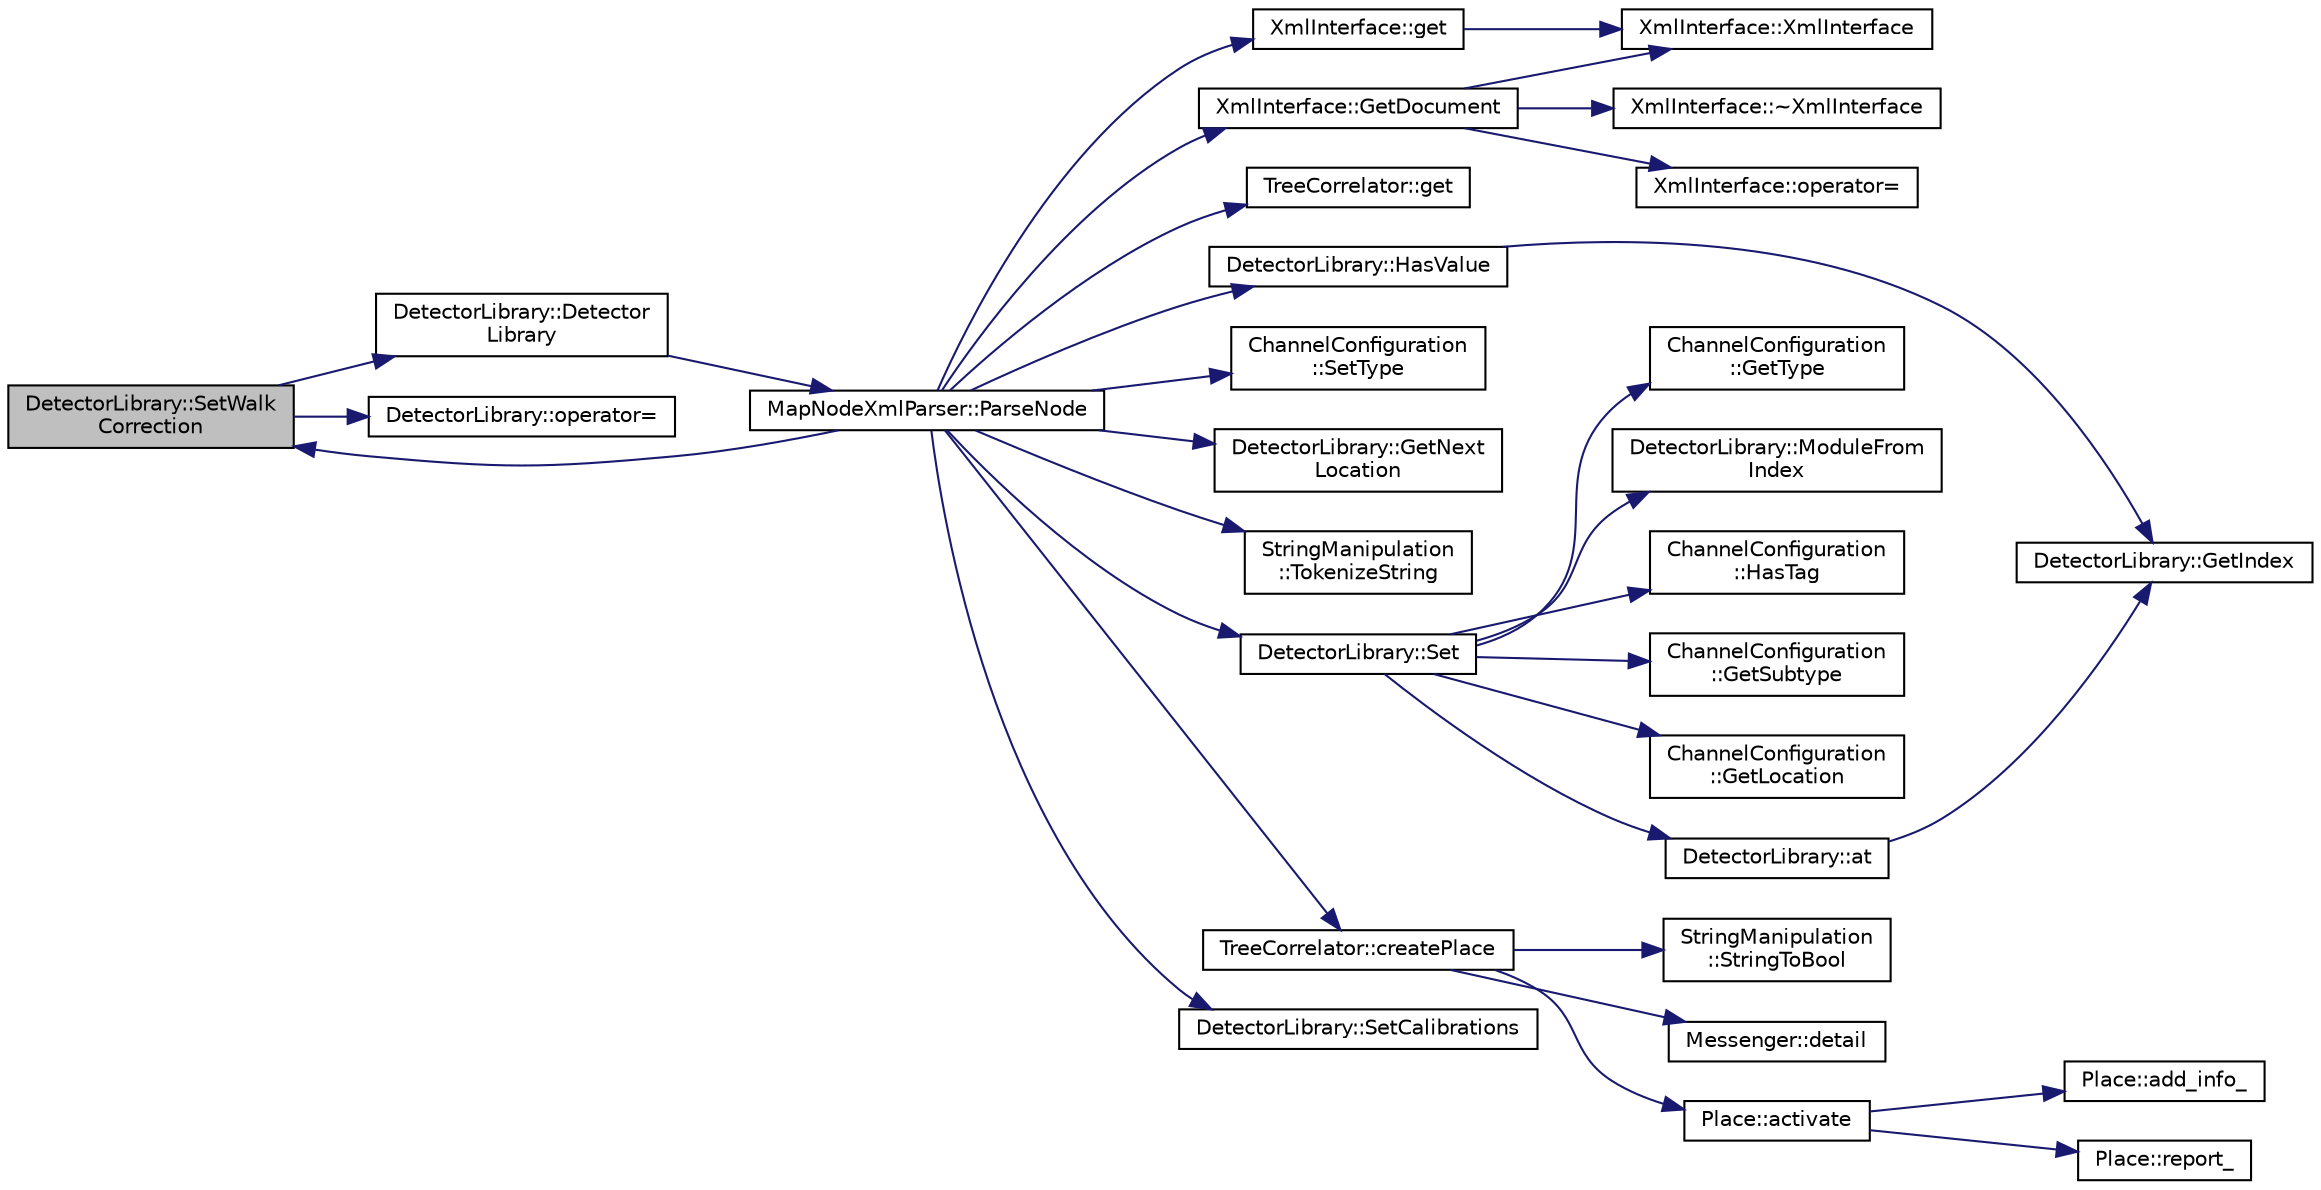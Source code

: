 digraph "DetectorLibrary::SetWalkCorrection"
{
  edge [fontname="Helvetica",fontsize="10",labelfontname="Helvetica",labelfontsize="10"];
  node [fontname="Helvetica",fontsize="10",shape=record];
  rankdir="LR";
  Node1 [label="DetectorLibrary::SetWalk\lCorrection",height=0.2,width=0.4,color="black", fillcolor="grey75", style="filled", fontcolor="black"];
  Node1 -> Node2 [color="midnightblue",fontsize="10",style="solid",fontname="Helvetica"];
  Node2 [label="DetectorLibrary::Detector\lLibrary",height=0.2,width=0.4,color="black", fillcolor="white", style="filled",URL="$dc/dbe/class_detector_library.html#a139f2413cf7d9890e32d87a0968b0fa2",tooltip="Default Constructor. "];
  Node2 -> Node3 [color="midnightblue",fontsize="10",style="solid",fontname="Helvetica"];
  Node3 [label="MapNodeXmlParser::ParseNode",height=0.2,width=0.4,color="black", fillcolor="white", style="filled",URL="$d1/d1c/class_map_node_xml_parser.html#ab0bb09c0943299b2a793d091efcae1bd"];
  Node3 -> Node4 [color="midnightblue",fontsize="10",style="solid",fontname="Helvetica"];
  Node4 [label="XmlInterface::get",height=0.2,width=0.4,color="black", fillcolor="white", style="filled",URL="$d1/df9/class_xml_interface.html#a5a437bc25ac0f9ecc65cdebf6c664ad0"];
  Node4 -> Node5 [color="midnightblue",fontsize="10",style="solid",fontname="Helvetica"];
  Node5 [label="XmlInterface::XmlInterface",height=0.2,width=0.4,color="black", fillcolor="white", style="filled",URL="$d1/df9/class_xml_interface.html#a9924d1a9f16987091b58c70ed13a5718"];
  Node3 -> Node6 [color="midnightblue",fontsize="10",style="solid",fontname="Helvetica"];
  Node6 [label="XmlInterface::GetDocument",height=0.2,width=0.4,color="black", fillcolor="white", style="filled",URL="$d1/df9/class_xml_interface.html#a3c935eddf6f5905cf461c1cef806e38a"];
  Node6 -> Node7 [color="midnightblue",fontsize="10",style="solid",fontname="Helvetica"];
  Node7 [label="XmlInterface::~XmlInterface",height=0.2,width=0.4,color="black", fillcolor="white", style="filled",URL="$d1/df9/class_xml_interface.html#a9326df5bd548bd9a40b62dee6a2e3025",tooltip="Default destructor that deletes the instance when its called. "];
  Node6 -> Node5 [color="midnightblue",fontsize="10",style="solid",fontname="Helvetica"];
  Node6 -> Node8 [color="midnightblue",fontsize="10",style="solid",fontname="Helvetica"];
  Node8 [label="XmlInterface::operator=",height=0.2,width=0.4,color="black", fillcolor="white", style="filled",URL="$d1/df9/class_xml_interface.html#ac853fae42b1b3446a00a0d37e50d670d",tooltip="copy constructor "];
  Node3 -> Node9 [color="midnightblue",fontsize="10",style="solid",fontname="Helvetica"];
  Node9 [label="TreeCorrelator::get",height=0.2,width=0.4,color="black", fillcolor="white", style="filled",URL="$d3/d2c/class_tree_correlator.html#a4f70fdbb0d6dead4212d8e926ce1755f"];
  Node3 -> Node10 [color="midnightblue",fontsize="10",style="solid",fontname="Helvetica"];
  Node10 [label="DetectorLibrary::HasValue",height=0.2,width=0.4,color="black", fillcolor="white", style="filled",URL="$dc/dbe/class_detector_library.html#ad31d4f3ce8f28645df931cf94f7aad9d"];
  Node10 -> Node11 [color="midnightblue",fontsize="10",style="solid",fontname="Helvetica"];
  Node11 [label="DetectorLibrary::GetIndex",height=0.2,width=0.4,color="black", fillcolor="white", style="filled",URL="$dc/dbe/class_detector_library.html#a90877646fc3c5c845baa0ff3643335d4"];
  Node3 -> Node12 [color="midnightblue",fontsize="10",style="solid",fontname="Helvetica"];
  Node12 [label="ChannelConfiguration\l::SetType",height=0.2,width=0.4,color="black", fillcolor="white", style="filled",URL="$d6/d20/class_channel_configuration.html#aaad3d852d0961bceea47f5b1ae3bbd58"];
  Node3 -> Node13 [color="midnightblue",fontsize="10",style="solid",fontname="Helvetica"];
  Node13 [label="DetectorLibrary::GetNext\lLocation",height=0.2,width=0.4,color="black", fillcolor="white", style="filled",URL="$dc/dbe/class_detector_library.html#ae111bf4e296587b18d2dd9ef5ce3f962"];
  Node3 -> Node14 [color="midnightblue",fontsize="10",style="solid",fontname="Helvetica"];
  Node14 [label="StringManipulation\l::TokenizeString",height=0.2,width=0.4,color="black", fillcolor="white", style="filled",URL="$d5/d2b/namespace_string_manipulation.html#a4aa49767efe3ea44a39d90ff3cb603b0"];
  Node3 -> Node15 [color="midnightblue",fontsize="10",style="solid",fontname="Helvetica"];
  Node15 [label="DetectorLibrary::Set",height=0.2,width=0.4,color="black", fillcolor="white", style="filled",URL="$dc/dbe/class_detector_library.html#a9b4ea4ad0464f8039dafedbb6a3a7939"];
  Node15 -> Node16 [color="midnightblue",fontsize="10",style="solid",fontname="Helvetica"];
  Node16 [label="ChannelConfiguration\l::GetType",height=0.2,width=0.4,color="black", fillcolor="white", style="filled",URL="$d6/d20/class_channel_configuration.html#aba4539c47063c552522bcf7c20d5bf29"];
  Node15 -> Node17 [color="midnightblue",fontsize="10",style="solid",fontname="Helvetica"];
  Node17 [label="DetectorLibrary::ModuleFrom\lIndex",height=0.2,width=0.4,color="black", fillcolor="white", style="filled",URL="$dc/dbe/class_detector_library.html#a9297fb25cacc210dd6d2c1fd50675543"];
  Node15 -> Node18 [color="midnightblue",fontsize="10",style="solid",fontname="Helvetica"];
  Node18 [label="ChannelConfiguration\l::HasTag",height=0.2,width=0.4,color="black", fillcolor="white", style="filled",URL="$d6/d20/class_channel_configuration.html#a12d5e0dec96416851743462c53775bf5"];
  Node15 -> Node19 [color="midnightblue",fontsize="10",style="solid",fontname="Helvetica"];
  Node19 [label="ChannelConfiguration\l::GetSubtype",height=0.2,width=0.4,color="black", fillcolor="white", style="filled",URL="$d6/d20/class_channel_configuration.html#aaa6fcf267aebd6df6fa3df5510cfaeea"];
  Node15 -> Node20 [color="midnightblue",fontsize="10",style="solid",fontname="Helvetica"];
  Node20 [label="ChannelConfiguration\l::GetLocation",height=0.2,width=0.4,color="black", fillcolor="white", style="filled",URL="$d6/d20/class_channel_configuration.html#a63b0841b2af27b4d019b5f68097a5eef"];
  Node15 -> Node21 [color="midnightblue",fontsize="10",style="solid",fontname="Helvetica"];
  Node21 [label="DetectorLibrary::at",height=0.2,width=0.4,color="black", fillcolor="white", style="filled",URL="$dc/dbe/class_detector_library.html#a7dc03a85fdd914647e3b4405524d8f02"];
  Node21 -> Node11 [color="midnightblue",fontsize="10",style="solid",fontname="Helvetica"];
  Node3 -> Node22 [color="midnightblue",fontsize="10",style="solid",fontname="Helvetica"];
  Node22 [label="TreeCorrelator::createPlace",height=0.2,width=0.4,color="black", fillcolor="white", style="filled",URL="$d3/d2c/class_tree_correlator.html#ab37566c3af5521659b90f38de3674176"];
  Node22 -> Node23 [color="midnightblue",fontsize="10",style="solid",fontname="Helvetica"];
  Node23 [label="StringManipulation\l::StringToBool",height=0.2,width=0.4,color="black", fillcolor="white", style="filled",URL="$d5/d2b/namespace_string_manipulation.html#a0baa707fc46dac7faf25b279ca1633a4"];
  Node22 -> Node24 [color="midnightblue",fontsize="10",style="solid",fontname="Helvetica"];
  Node24 [label="Messenger::detail",height=0.2,width=0.4,color="black", fillcolor="white", style="filled",URL="$d6/dc9/class_messenger.html#a24d0db0aece5830b3de62310f5753be8"];
  Node22 -> Node25 [color="midnightblue",fontsize="10",style="solid",fontname="Helvetica"];
  Node25 [label="Place::activate",height=0.2,width=0.4,color="black", fillcolor="white", style="filled",URL="$dd/d21/class_place.html#a96fef01c13e97a21482ab8672c9b654a"];
  Node25 -> Node26 [color="midnightblue",fontsize="10",style="solid",fontname="Helvetica"];
  Node26 [label="Place::add_info_",height=0.2,width=0.4,color="black", fillcolor="white", style="filled",URL="$dd/d21/class_place.html#a46ca9e450b872465c3de5a72e3bbcda8"];
  Node25 -> Node27 [color="midnightblue",fontsize="10",style="solid",fontname="Helvetica"];
  Node27 [label="Place::report_",height=0.2,width=0.4,color="black", fillcolor="white", style="filled",URL="$dd/d21/class_place.html#a1e53541fda9d0ad92d00cfc58a51a465"];
  Node3 -> Node28 [color="midnightblue",fontsize="10",style="solid",fontname="Helvetica"];
  Node28 [label="DetectorLibrary::SetCalibrations",height=0.2,width=0.4,color="black", fillcolor="white", style="filled",URL="$dc/dbe/class_detector_library.html#a5e2d8d944cc6b6f34d679ade85fc7a52"];
  Node3 -> Node1 [color="midnightblue",fontsize="10",style="solid",fontname="Helvetica"];
  Node1 -> Node29 [color="midnightblue",fontsize="10",style="solid",fontname="Helvetica"];
  Node29 [label="DetectorLibrary::operator=",height=0.2,width=0.4,color="black", fillcolor="white", style="filled",URL="$dc/dbe/class_detector_library.html#a3ded09f016ec5c08492a127ad7fe341c",tooltip="Define copy constructor. "];
}
